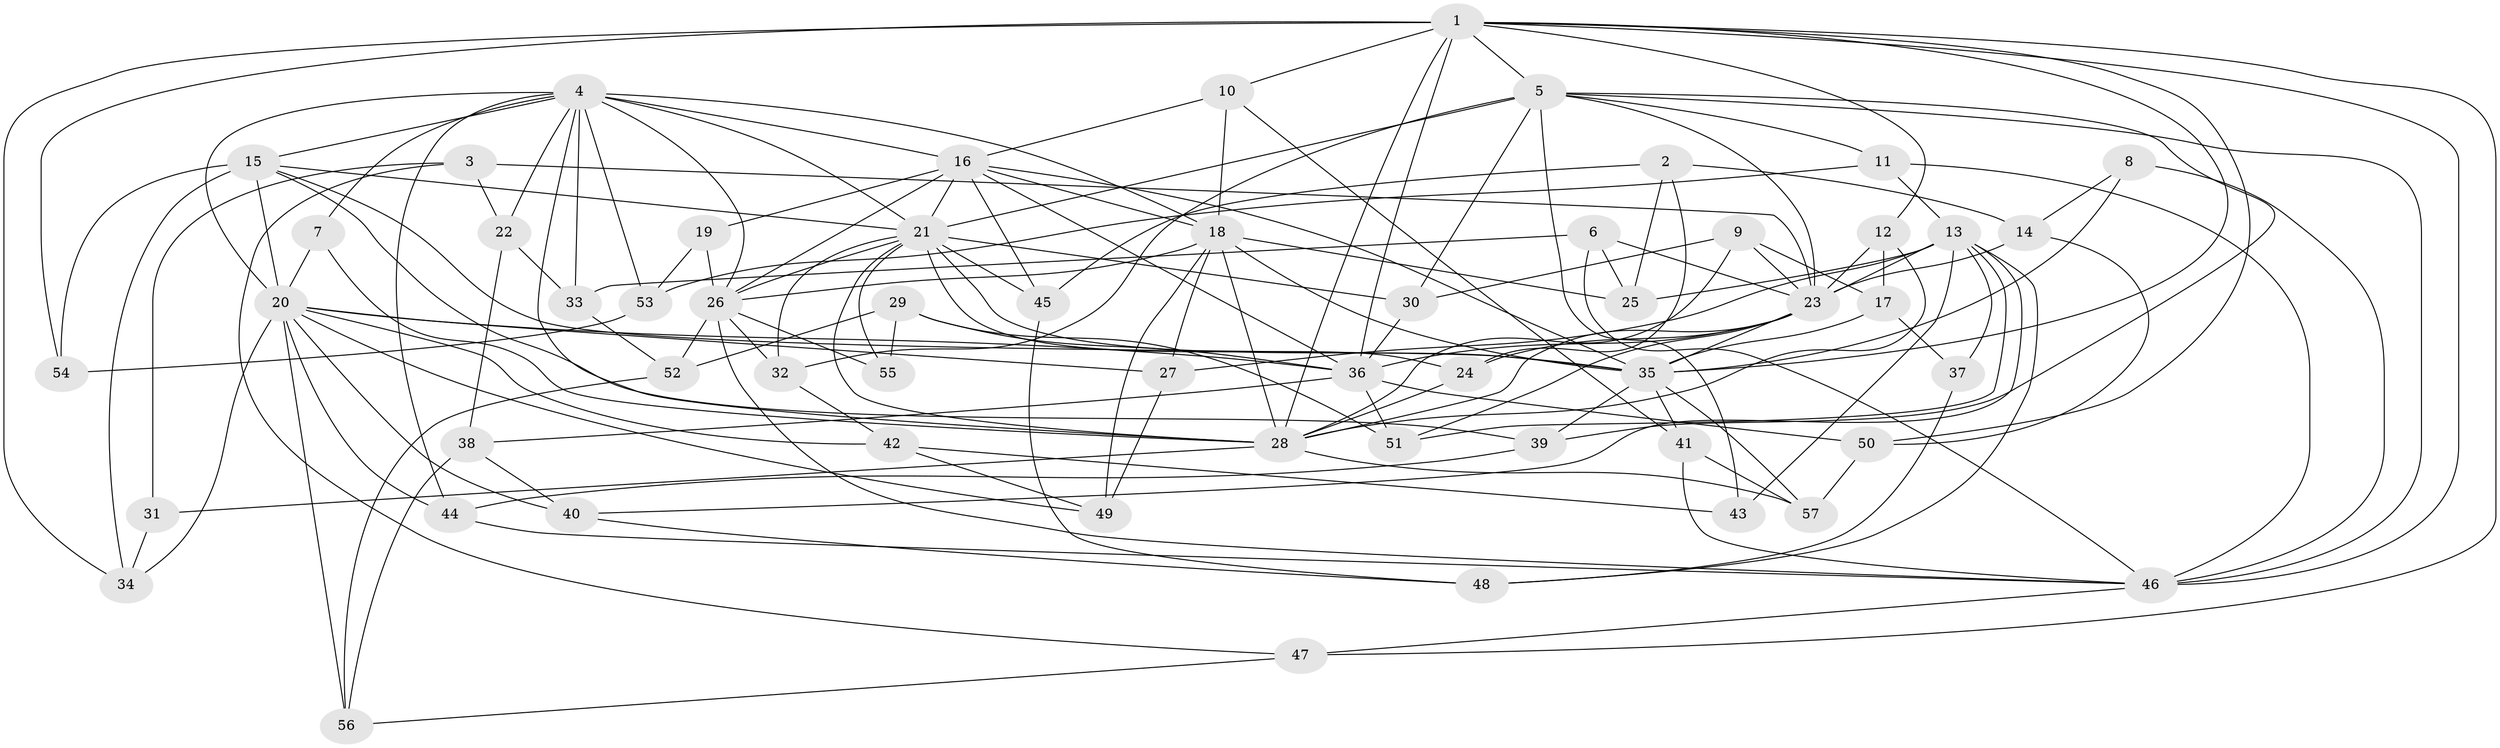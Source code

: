 // original degree distribution, {4: 1.0}
// Generated by graph-tools (version 1.1) at 2025/38/03/09/25 02:38:18]
// undirected, 57 vertices, 155 edges
graph export_dot {
graph [start="1"]
  node [color=gray90,style=filled];
  1;
  2;
  3;
  4;
  5;
  6;
  7;
  8;
  9;
  10;
  11;
  12;
  13;
  14;
  15;
  16;
  17;
  18;
  19;
  20;
  21;
  22;
  23;
  24;
  25;
  26;
  27;
  28;
  29;
  30;
  31;
  32;
  33;
  34;
  35;
  36;
  37;
  38;
  39;
  40;
  41;
  42;
  43;
  44;
  45;
  46;
  47;
  48;
  49;
  50;
  51;
  52;
  53;
  54;
  55;
  56;
  57;
  1 -- 5 [weight=1.0];
  1 -- 10 [weight=1.0];
  1 -- 12 [weight=1.0];
  1 -- 28 [weight=1.0];
  1 -- 34 [weight=1.0];
  1 -- 35 [weight=1.0];
  1 -- 36 [weight=2.0];
  1 -- 46 [weight=1.0];
  1 -- 47 [weight=1.0];
  1 -- 50 [weight=1.0];
  1 -- 54 [weight=1.0];
  2 -- 14 [weight=1.0];
  2 -- 24 [weight=1.0];
  2 -- 25 [weight=1.0];
  2 -- 45 [weight=1.0];
  3 -- 22 [weight=1.0];
  3 -- 23 [weight=1.0];
  3 -- 31 [weight=1.0];
  3 -- 47 [weight=1.0];
  4 -- 7 [weight=1.0];
  4 -- 15 [weight=1.0];
  4 -- 16 [weight=1.0];
  4 -- 18 [weight=1.0];
  4 -- 20 [weight=1.0];
  4 -- 21 [weight=1.0];
  4 -- 22 [weight=1.0];
  4 -- 26 [weight=1.0];
  4 -- 28 [weight=1.0];
  4 -- 33 [weight=1.0];
  4 -- 44 [weight=1.0];
  4 -- 53 [weight=1.0];
  5 -- 11 [weight=1.0];
  5 -- 21 [weight=1.0];
  5 -- 23 [weight=1.0];
  5 -- 30 [weight=1.0];
  5 -- 32 [weight=1.0];
  5 -- 39 [weight=1.0];
  5 -- 43 [weight=2.0];
  5 -- 46 [weight=1.0];
  6 -- 23 [weight=1.0];
  6 -- 25 [weight=1.0];
  6 -- 33 [weight=1.0];
  6 -- 46 [weight=1.0];
  7 -- 20 [weight=2.0];
  7 -- 28 [weight=1.0];
  8 -- 14 [weight=1.0];
  8 -- 35 [weight=1.0];
  8 -- 46 [weight=2.0];
  9 -- 17 [weight=1.0];
  9 -- 23 [weight=1.0];
  9 -- 28 [weight=1.0];
  9 -- 30 [weight=1.0];
  10 -- 16 [weight=1.0];
  10 -- 18 [weight=1.0];
  10 -- 41 [weight=1.0];
  11 -- 13 [weight=1.0];
  11 -- 46 [weight=1.0];
  11 -- 53 [weight=1.0];
  12 -- 17 [weight=1.0];
  12 -- 23 [weight=1.0];
  12 -- 28 [weight=1.0];
  13 -- 23 [weight=1.0];
  13 -- 25 [weight=1.0];
  13 -- 27 [weight=1.0];
  13 -- 37 [weight=2.0];
  13 -- 40 [weight=1.0];
  13 -- 43 [weight=1.0];
  13 -- 48 [weight=1.0];
  13 -- 51 [weight=1.0];
  14 -- 23 [weight=1.0];
  14 -- 50 [weight=1.0];
  15 -- 20 [weight=1.0];
  15 -- 21 [weight=1.0];
  15 -- 34 [weight=1.0];
  15 -- 35 [weight=1.0];
  15 -- 39 [weight=1.0];
  15 -- 54 [weight=2.0];
  16 -- 18 [weight=1.0];
  16 -- 19 [weight=2.0];
  16 -- 21 [weight=1.0];
  16 -- 26 [weight=1.0];
  16 -- 35 [weight=1.0];
  16 -- 36 [weight=1.0];
  16 -- 45 [weight=1.0];
  17 -- 35 [weight=1.0];
  17 -- 37 [weight=1.0];
  18 -- 25 [weight=1.0];
  18 -- 26 [weight=1.0];
  18 -- 27 [weight=1.0];
  18 -- 28 [weight=1.0];
  18 -- 35 [weight=2.0];
  18 -- 49 [weight=1.0];
  19 -- 26 [weight=1.0];
  19 -- 53 [weight=1.0];
  20 -- 27 [weight=1.0];
  20 -- 34 [weight=1.0];
  20 -- 36 [weight=1.0];
  20 -- 40 [weight=1.0];
  20 -- 42 [weight=1.0];
  20 -- 44 [weight=1.0];
  20 -- 49 [weight=1.0];
  20 -- 56 [weight=1.0];
  21 -- 24 [weight=1.0];
  21 -- 26 [weight=1.0];
  21 -- 28 [weight=1.0];
  21 -- 30 [weight=1.0];
  21 -- 32 [weight=1.0];
  21 -- 35 [weight=1.0];
  21 -- 45 [weight=1.0];
  21 -- 55 [weight=1.0];
  22 -- 33 [weight=1.0];
  22 -- 38 [weight=1.0];
  23 -- 24 [weight=1.0];
  23 -- 28 [weight=1.0];
  23 -- 35 [weight=1.0];
  23 -- 36 [weight=1.0];
  23 -- 51 [weight=1.0];
  24 -- 28 [weight=1.0];
  26 -- 32 [weight=1.0];
  26 -- 46 [weight=1.0];
  26 -- 52 [weight=1.0];
  26 -- 55 [weight=2.0];
  27 -- 49 [weight=1.0];
  28 -- 31 [weight=2.0];
  28 -- 57 [weight=1.0];
  29 -- 36 [weight=1.0];
  29 -- 51 [weight=1.0];
  29 -- 52 [weight=1.0];
  29 -- 55 [weight=1.0];
  30 -- 36 [weight=1.0];
  31 -- 34 [weight=1.0];
  32 -- 42 [weight=1.0];
  33 -- 52 [weight=1.0];
  35 -- 39 [weight=1.0];
  35 -- 41 [weight=1.0];
  35 -- 57 [weight=1.0];
  36 -- 38 [weight=1.0];
  36 -- 50 [weight=1.0];
  36 -- 51 [weight=1.0];
  37 -- 48 [weight=1.0];
  38 -- 40 [weight=1.0];
  38 -- 56 [weight=1.0];
  39 -- 44 [weight=1.0];
  40 -- 48 [weight=1.0];
  41 -- 46 [weight=1.0];
  41 -- 57 [weight=1.0];
  42 -- 43 [weight=1.0];
  42 -- 49 [weight=1.0];
  44 -- 46 [weight=1.0];
  45 -- 48 [weight=1.0];
  46 -- 47 [weight=1.0];
  47 -- 56 [weight=1.0];
  50 -- 57 [weight=1.0];
  52 -- 56 [weight=1.0];
  53 -- 54 [weight=1.0];
}
